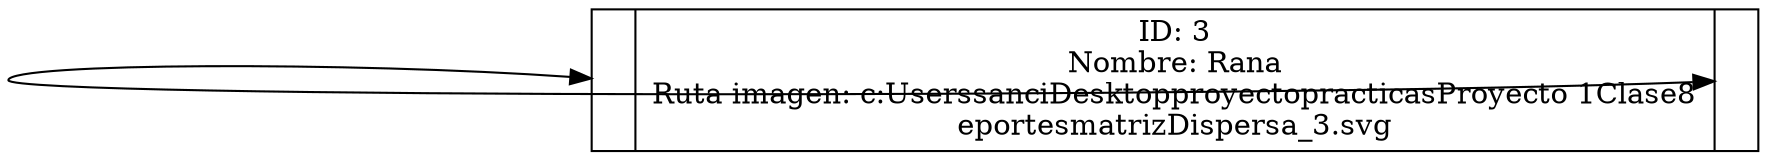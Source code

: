 digraph G {
    rankdir=LR;
    node[shape=record, height=.1]
    nodo0[label="{<f1>|ID: 3\nNombre: Rana\nRuta imagen: c:\Users\sanci\Desktop\proyectopracticas\Proyecto 1\Clase8\reportes\matrizDispersa_3.svg\n|<f2>}"];
nodo0:f1 -> nodo0:f2 [dir=both constraint=false];
}